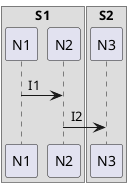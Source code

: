 @startuml

box "S1"
  participant N1
  participant N2
end box
box "S2"
  participant N3
end box

N1 -> N2 : I1
N2 -> N3 : I2

@enduml
